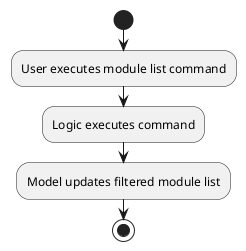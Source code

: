 @startuml
start
:User executes module list command;
:Logic executes command;
:Model updates filtered module list;
stop
@enduml
